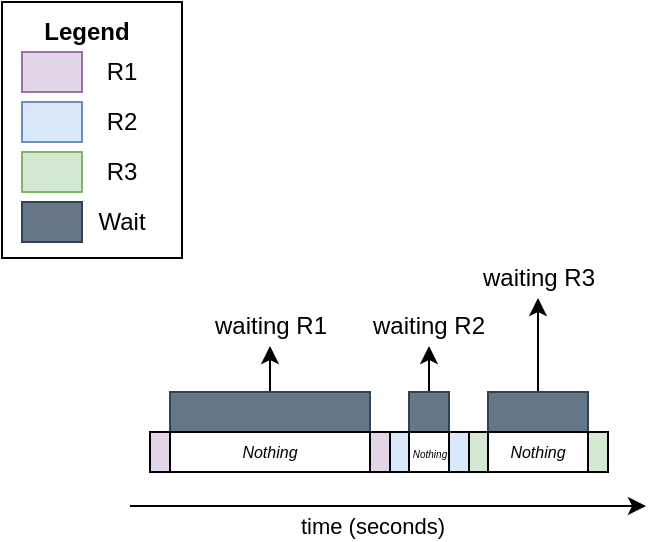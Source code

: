 <mxfile>
    <diagram id="R5Pnvn7JVJgR0JoYsQ4H" name="HttpSync">
        <mxGraphModel dx="698" dy="363" grid="0" gridSize="10" guides="1" tooltips="1" connect="1" arrows="1" fold="1" page="1" pageScale="1" pageWidth="850" pageHeight="1100" math="0" shadow="0">
            <root>
                <mxCell id="0"/>
                <mxCell id="1" parent="0"/>
                <mxCell id="2" value="" style="endArrow=classic;html=1;" parent="1" edge="1">
                    <mxGeometry width="50" height="50" relative="1" as="geometry">
                        <mxPoint x="104" y="267" as="sourcePoint"/>
                        <mxPoint x="362" y="267" as="targetPoint"/>
                    </mxGeometry>
                </mxCell>
                <mxCell id="3" value="time (seconds)" style="edgeLabel;html=1;align=center;verticalAlign=middle;resizable=0;points=[];" parent="2" vertex="1" connectable="0">
                    <mxGeometry x="-0.184" y="-2" relative="1" as="geometry">
                        <mxPoint x="15" y="8" as="offset"/>
                    </mxGeometry>
                </mxCell>
                <mxCell id="4" value="" style="rounded=0;whiteSpace=wrap;html=1;fillColor=#e1d5e7;" parent="1" vertex="1">
                    <mxGeometry x="114" y="230" width="10" height="20" as="geometry"/>
                </mxCell>
                <mxCell id="5" value="" style="rounded=0;whiteSpace=wrap;html=1;" parent="1" vertex="1">
                    <mxGeometry x="40" y="15" width="90" height="128" as="geometry"/>
                </mxCell>
                <mxCell id="6" value="" style="rounded=0;whiteSpace=wrap;html=1;fillColor=#e1d5e7;strokeColor=#9673a6;" parent="1" vertex="1">
                    <mxGeometry x="50" y="40" width="30" height="20" as="geometry"/>
                </mxCell>
                <mxCell id="11" value="R1" style="text;html=1;strokeColor=none;fillColor=none;align=center;verticalAlign=middle;whiteSpace=wrap;rounded=0;" parent="1" vertex="1">
                    <mxGeometry x="80" y="40" width="40" height="20" as="geometry"/>
                </mxCell>
                <mxCell id="12" value="" style="rounded=0;whiteSpace=wrap;html=1;fillColor=#dae8fc;strokeColor=#6c8ebf;" parent="1" vertex="1">
                    <mxGeometry x="50" y="65" width="30" height="20" as="geometry"/>
                </mxCell>
                <mxCell id="13" value="R2" style="text;html=1;strokeColor=none;fillColor=none;align=center;verticalAlign=middle;whiteSpace=wrap;rounded=0;" parent="1" vertex="1">
                    <mxGeometry x="80" y="65" width="40" height="20" as="geometry"/>
                </mxCell>
                <mxCell id="14" value="" style="rounded=0;whiteSpace=wrap;html=1;fillColor=#d5e8d4;strokeColor=#82b366;" parent="1" vertex="1">
                    <mxGeometry x="50" y="90" width="30" height="20" as="geometry"/>
                </mxCell>
                <mxCell id="15" value="R3" style="text;html=1;strokeColor=none;fillColor=none;align=center;verticalAlign=middle;whiteSpace=wrap;rounded=0;" parent="1" vertex="1">
                    <mxGeometry x="80" y="90" width="40" height="20" as="geometry"/>
                </mxCell>
                <mxCell id="17" value="" style="rounded=0;whiteSpace=wrap;html=1;fillColor=#647687;strokeColor=#314354;fontColor=#ffffff;" parent="1" vertex="1">
                    <mxGeometry x="50" y="115" width="30" height="20" as="geometry"/>
                </mxCell>
                <mxCell id="18" value="Wait" style="text;html=1;strokeColor=none;fillColor=none;align=center;verticalAlign=middle;whiteSpace=wrap;rounded=0;" parent="1" vertex="1">
                    <mxGeometry x="80" y="115" width="40" height="20" as="geometry"/>
                </mxCell>
                <mxCell id="31" style="edgeStyle=orthogonalEdgeStyle;rounded=0;orthogonalLoop=1;jettySize=auto;html=1;entryX=0.5;entryY=1;entryDx=0;entryDy=0;" parent="1" source="19" target="28" edge="1">
                    <mxGeometry relative="1" as="geometry"/>
                </mxCell>
                <mxCell id="19" value="" style="rounded=0;whiteSpace=wrap;html=1;fillColor=#647687;fontColor=#ffffff;strokeColor=#314354;" parent="1" vertex="1">
                    <mxGeometry x="124" y="210" width="100" height="20" as="geometry"/>
                </mxCell>
                <mxCell id="20" value="" style="rounded=0;whiteSpace=wrap;html=1;fillColor=#e1d5e7;" parent="1" vertex="1">
                    <mxGeometry x="224" y="230" width="10" height="20" as="geometry"/>
                </mxCell>
                <mxCell id="21" value="" style="rounded=0;whiteSpace=wrap;html=1;fillColor=#dae8fc;" parent="1" vertex="1">
                    <mxGeometry x="234" y="230" width="10" height="20" as="geometry"/>
                </mxCell>
                <mxCell id="32" style="edgeStyle=orthogonalEdgeStyle;rounded=0;orthogonalLoop=1;jettySize=auto;html=1;entryX=0.5;entryY=1;entryDx=0;entryDy=0;" parent="1" source="22" target="29" edge="1">
                    <mxGeometry relative="1" as="geometry"/>
                </mxCell>
                <mxCell id="22" value="" style="rounded=0;whiteSpace=wrap;html=1;fillColor=#647687;fontColor=#ffffff;strokeColor=#314354;" parent="1" vertex="1">
                    <mxGeometry x="243.5" y="210" width="20" height="20" as="geometry"/>
                </mxCell>
                <mxCell id="33" style="edgeStyle=orthogonalEdgeStyle;rounded=0;orthogonalLoop=1;jettySize=auto;html=1;entryX=0.5;entryY=1;entryDx=0;entryDy=0;" parent="1" source="24" target="30" edge="1">
                    <mxGeometry relative="1" as="geometry"/>
                </mxCell>
                <mxCell id="24" value="" style="rounded=0;whiteSpace=wrap;html=1;fillColor=#647687;fontColor=#ffffff;strokeColor=#314354;" parent="1" vertex="1">
                    <mxGeometry x="283" y="210" width="50" height="20" as="geometry"/>
                </mxCell>
                <mxCell id="25" value="" style="rounded=0;whiteSpace=wrap;html=1;fillColor=#dae8fc;" parent="1" vertex="1">
                    <mxGeometry x="263.5" y="230" width="10" height="20" as="geometry"/>
                </mxCell>
                <mxCell id="26" value="" style="rounded=0;whiteSpace=wrap;html=1;fillColor=#d5e8d4;" parent="1" vertex="1">
                    <mxGeometry x="273.5" y="230" width="10" height="20" as="geometry"/>
                </mxCell>
                <mxCell id="27" value="" style="rounded=0;whiteSpace=wrap;html=1;fillColor=#d5e8d4;" parent="1" vertex="1">
                    <mxGeometry x="333" y="230" width="10" height="20" as="geometry"/>
                </mxCell>
                <mxCell id="28" value="waiting R1" style="text;html=1;strokeColor=none;fillColor=none;align=center;verticalAlign=middle;whiteSpace=wrap;rounded=0;" parent="1" vertex="1">
                    <mxGeometry x="141.5" y="167" width="65" height="20" as="geometry"/>
                </mxCell>
                <mxCell id="29" value="waiting R2" style="text;html=1;strokeColor=none;fillColor=none;align=center;verticalAlign=middle;whiteSpace=wrap;rounded=0;" parent="1" vertex="1">
                    <mxGeometry x="221" y="167" width="65" height="20" as="geometry"/>
                </mxCell>
                <mxCell id="30" value="waiting R3" style="text;html=1;strokeColor=none;fillColor=none;align=center;verticalAlign=middle;whiteSpace=wrap;rounded=0;" parent="1" vertex="1">
                    <mxGeometry x="275.5" y="143" width="65" height="20" as="geometry"/>
                </mxCell>
                <mxCell id="34" value="&lt;b&gt;Legend&lt;/b&gt;" style="text;html=1;strokeColor=none;fillColor=none;align=center;verticalAlign=middle;whiteSpace=wrap;rounded=0;" parent="1" vertex="1">
                    <mxGeometry x="50" y="20" width="65" height="20" as="geometry"/>
                </mxCell>
                <mxCell id="lJso728PyXMVdRfDYrXu-34" value="&lt;i style=&quot;font-size: 8px;&quot;&gt;Nothing&lt;/i&gt;" style="rounded=0;whiteSpace=wrap;html=1;strokeColor=#000000;align=center;fontSize=8;" parent="1" vertex="1">
                    <mxGeometry x="124" y="230" width="100" height="20" as="geometry"/>
                </mxCell>
                <mxCell id="lJso728PyXMVdRfDYrXu-35" value="&lt;i&gt;&lt;font style=&quot;font-size: 5px&quot;&gt;Nothing&lt;/font&gt;&lt;/i&gt;" style="rounded=0;whiteSpace=wrap;html=1;strokeColor=#000000;align=center;fontSize=8;" parent="1" vertex="1">
                    <mxGeometry x="243.5" y="230" width="20" height="20" as="geometry"/>
                </mxCell>
                <mxCell id="lJso728PyXMVdRfDYrXu-36" value="&lt;i style=&quot;font-size: 8px;&quot;&gt;Nothing&lt;/i&gt;" style="rounded=0;whiteSpace=wrap;html=1;strokeColor=#000000;align=center;fontSize=8;" parent="1" vertex="1">
                    <mxGeometry x="283" y="230" width="50" height="20" as="geometry"/>
                </mxCell>
            </root>
        </mxGraphModel>
    </diagram>
    <diagram name="HttpAsync" id="dd3H1sv4si_ocq5xEkjA">
        <mxGraphModel dx="698" dy="363" grid="0" gridSize="10" guides="1" tooltips="1" connect="1" arrows="1" fold="1" page="1" pageScale="1" pageWidth="850" pageHeight="1100" math="0" shadow="0">
            <root>
                <mxCell id="TjX_MduYWYXl7zdBqpjI-0"/>
                <mxCell id="TjX_MduYWYXl7zdBqpjI-1" parent="TjX_MduYWYXl7zdBqpjI-0"/>
                <mxCell id="TjX_MduYWYXl7zdBqpjI-5" value="" style="rounded=0;whiteSpace=wrap;html=1;" parent="TjX_MduYWYXl7zdBqpjI-1" vertex="1">
                    <mxGeometry x="40" y="15" width="90" height="128" as="geometry"/>
                </mxCell>
                <mxCell id="TjX_MduYWYXl7zdBqpjI-6" value="" style="rounded=0;whiteSpace=wrap;html=1;fillColor=#e1d5e7;strokeColor=#9673a6;" parent="TjX_MduYWYXl7zdBqpjI-1" vertex="1">
                    <mxGeometry x="50" y="40" width="30" height="20" as="geometry"/>
                </mxCell>
                <mxCell id="TjX_MduYWYXl7zdBqpjI-7" value="R1" style="text;html=1;strokeColor=none;fillColor=none;align=center;verticalAlign=middle;whiteSpace=wrap;rounded=0;" parent="TjX_MduYWYXl7zdBqpjI-1" vertex="1">
                    <mxGeometry x="80" y="40" width="40" height="20" as="geometry"/>
                </mxCell>
                <mxCell id="TjX_MduYWYXl7zdBqpjI-8" value="" style="rounded=0;whiteSpace=wrap;html=1;fillColor=#dae8fc;strokeColor=#6c8ebf;" parent="TjX_MduYWYXl7zdBqpjI-1" vertex="1">
                    <mxGeometry x="50" y="65" width="30" height="20" as="geometry"/>
                </mxCell>
                <mxCell id="TjX_MduYWYXl7zdBqpjI-9" value="R2" style="text;html=1;strokeColor=none;fillColor=none;align=center;verticalAlign=middle;whiteSpace=wrap;rounded=0;" parent="TjX_MduYWYXl7zdBqpjI-1" vertex="1">
                    <mxGeometry x="80" y="65" width="40" height="20" as="geometry"/>
                </mxCell>
                <mxCell id="TjX_MduYWYXl7zdBqpjI-10" value="" style="rounded=0;whiteSpace=wrap;html=1;fillColor=#d5e8d4;strokeColor=#82b366;" parent="TjX_MduYWYXl7zdBqpjI-1" vertex="1">
                    <mxGeometry x="50" y="90" width="30" height="20" as="geometry"/>
                </mxCell>
                <mxCell id="TjX_MduYWYXl7zdBqpjI-11" value="R3" style="text;html=1;strokeColor=none;fillColor=none;align=center;verticalAlign=middle;whiteSpace=wrap;rounded=0;" parent="TjX_MduYWYXl7zdBqpjI-1" vertex="1">
                    <mxGeometry x="80" y="90" width="40" height="20" as="geometry"/>
                </mxCell>
                <mxCell id="TjX_MduYWYXl7zdBqpjI-12" value="" style="rounded=0;whiteSpace=wrap;html=1;fillColor=#647687;strokeColor=#314354;fontColor=#ffffff;" parent="TjX_MduYWYXl7zdBqpjI-1" vertex="1">
                    <mxGeometry x="50" y="115" width="30" height="20" as="geometry"/>
                </mxCell>
                <mxCell id="TjX_MduYWYXl7zdBqpjI-13" value="Wait" style="text;html=1;strokeColor=none;fillColor=none;align=center;verticalAlign=middle;whiteSpace=wrap;rounded=0;" parent="TjX_MduYWYXl7zdBqpjI-1" vertex="1">
                    <mxGeometry x="80" y="115" width="40" height="20" as="geometry"/>
                </mxCell>
                <mxCell id="TjX_MduYWYXl7zdBqpjI-28" value="&lt;b&gt;Legend&lt;/b&gt;" style="text;html=1;strokeColor=none;fillColor=none;align=center;verticalAlign=middle;whiteSpace=wrap;rounded=0;" parent="TjX_MduYWYXl7zdBqpjI-1" vertex="1">
                    <mxGeometry x="50" y="20" width="65" height="20" as="geometry"/>
                </mxCell>
                <mxCell id="oUYByNItfgu7oh0WLCte-0" value="" style="endArrow=classic;html=1;" parent="TjX_MduYWYXl7zdBqpjI-1" edge="1">
                    <mxGeometry width="50" height="50" relative="1" as="geometry">
                        <mxPoint x="108" y="247" as="sourcePoint"/>
                        <mxPoint x="260" y="247" as="targetPoint"/>
                    </mxGeometry>
                </mxCell>
                <mxCell id="oUYByNItfgu7oh0WLCte-1" value="time (seconds)" style="edgeLabel;html=1;align=center;verticalAlign=middle;resizable=0;points=[];" parent="oUYByNItfgu7oh0WLCte-0" vertex="1" connectable="0">
                    <mxGeometry x="-0.184" y="-2" relative="1" as="geometry">
                        <mxPoint x="15" y="8" as="offset"/>
                    </mxGeometry>
                </mxCell>
                <mxCell id="oUYByNItfgu7oh0WLCte-2" value="" style="rounded=0;whiteSpace=wrap;html=1;fillColor=#e1d5e7;" parent="TjX_MduYWYXl7zdBqpjI-1" vertex="1">
                    <mxGeometry x="118" y="210" width="10" height="20" as="geometry"/>
                </mxCell>
                <mxCell id="oUYByNItfgu7oh0WLCte-3" style="edgeStyle=orthogonalEdgeStyle;rounded=0;orthogonalLoop=1;jettySize=auto;html=1;entryX=0;entryY=0.5;entryDx=0;entryDy=0;exitX=1;exitY=0.5;exitDx=0;exitDy=0;" parent="TjX_MduYWYXl7zdBqpjI-1" source="oUYByNItfgu7oh0WLCte-4" target="oUYByNItfgu7oh0WLCte-14" edge="1">
                    <mxGeometry relative="1" as="geometry"/>
                </mxCell>
                <mxCell id="oUYByNItfgu7oh0WLCte-4" value="" style="rounded=0;whiteSpace=wrap;html=1;fillColor=#647687;fontColor=#ffffff;strokeColor=#314354;" parent="TjX_MduYWYXl7zdBqpjI-1" vertex="1">
                    <mxGeometry x="128" y="190" width="100" height="20" as="geometry"/>
                </mxCell>
                <mxCell id="oUYByNItfgu7oh0WLCte-5" value="" style="rounded=0;whiteSpace=wrap;html=1;fillColor=#e1d5e7;" parent="TjX_MduYWYXl7zdBqpjI-1" vertex="1">
                    <mxGeometry x="228" y="210" width="10" height="20" as="geometry"/>
                </mxCell>
                <mxCell id="oUYByNItfgu7oh0WLCte-6" value="" style="rounded=0;whiteSpace=wrap;html=1;fillColor=#dae8fc;" parent="TjX_MduYWYXl7zdBqpjI-1" vertex="1">
                    <mxGeometry x="128" y="210" width="10" height="20" as="geometry"/>
                </mxCell>
                <mxCell id="oUYByNItfgu7oh0WLCte-7" style="edgeStyle=orthogonalEdgeStyle;rounded=0;orthogonalLoop=1;jettySize=auto;html=1;entryX=0;entryY=0.5;entryDx=0;entryDy=0;" parent="TjX_MduYWYXl7zdBqpjI-1" source="oUYByNItfgu7oh0WLCte-8" target="oUYByNItfgu7oh0WLCte-15" edge="1">
                    <mxGeometry relative="1" as="geometry"/>
                </mxCell>
                <mxCell id="oUYByNItfgu7oh0WLCte-8" value="" style="rounded=0;whiteSpace=wrap;html=1;fillColor=#647687;fontColor=#ffffff;strokeColor=#314354;" parent="TjX_MduYWYXl7zdBqpjI-1" vertex="1">
                    <mxGeometry x="141" y="170" width="20" height="20" as="geometry"/>
                </mxCell>
                <mxCell id="oUYByNItfgu7oh0WLCte-9" style="edgeStyle=orthogonalEdgeStyle;rounded=0;orthogonalLoop=1;jettySize=auto;html=1;entryX=0;entryY=0.5;entryDx=0;entryDy=0;" parent="TjX_MduYWYXl7zdBqpjI-1" source="oUYByNItfgu7oh0WLCte-10" target="oUYByNItfgu7oh0WLCte-16" edge="1">
                    <mxGeometry relative="1" as="geometry"/>
                </mxCell>
                <mxCell id="oUYByNItfgu7oh0WLCte-10" value="" style="rounded=0;whiteSpace=wrap;html=1;fillColor=#647687;fontColor=#ffffff;strokeColor=#314354;" parent="TjX_MduYWYXl7zdBqpjI-1" vertex="1">
                    <mxGeometry x="148" y="150" width="50" height="20" as="geometry"/>
                </mxCell>
                <mxCell id="oUYByNItfgu7oh0WLCte-11" value="" style="rounded=0;whiteSpace=wrap;html=1;fillColor=#dae8fc;" parent="TjX_MduYWYXl7zdBqpjI-1" vertex="1">
                    <mxGeometry x="168" y="210" width="10" height="20" as="geometry"/>
                </mxCell>
                <mxCell id="oUYByNItfgu7oh0WLCte-12" value="" style="rounded=0;whiteSpace=wrap;html=1;fillColor=#d5e8d4;" parent="TjX_MduYWYXl7zdBqpjI-1" vertex="1">
                    <mxGeometry x="138" y="210" width="10" height="20" as="geometry"/>
                </mxCell>
                <mxCell id="oUYByNItfgu7oh0WLCte-13" value="" style="rounded=0;whiteSpace=wrap;html=1;fillColor=#d5e8d4;" parent="TjX_MduYWYXl7zdBqpjI-1" vertex="1">
                    <mxGeometry x="198" y="210" width="10" height="20" as="geometry"/>
                </mxCell>
                <mxCell id="oUYByNItfgu7oh0WLCte-14" value="waiting R1" style="text;html=1;strokeColor=none;fillColor=none;align=center;verticalAlign=middle;whiteSpace=wrap;rounded=0;" parent="TjX_MduYWYXl7zdBqpjI-1" vertex="1">
                    <mxGeometry x="287" y="190" width="65" height="20" as="geometry"/>
                </mxCell>
                <mxCell id="oUYByNItfgu7oh0WLCte-15" value="waiting R2" style="text;html=1;strokeColor=none;fillColor=none;align=center;verticalAlign=middle;whiteSpace=wrap;rounded=0;" parent="TjX_MduYWYXl7zdBqpjI-1" vertex="1">
                    <mxGeometry x="287" y="170" width="65" height="20" as="geometry"/>
                </mxCell>
                <mxCell id="oUYByNItfgu7oh0WLCte-16" value="waiting R3" style="text;html=1;strokeColor=none;fillColor=none;align=center;verticalAlign=middle;whiteSpace=wrap;rounded=0;" parent="TjX_MduYWYXl7zdBqpjI-1" vertex="1">
                    <mxGeometry x="287" y="150" width="65" height="20" as="geometry"/>
                </mxCell>
                <mxCell id="oUYByNItfgu7oh0WLCte-18" value="&lt;i&gt;&lt;font style=&quot;font-size: 5px&quot;&gt;Nothing&lt;/font&gt;&lt;/i&gt;" style="rounded=0;whiteSpace=wrap;html=1;strokeColor=#000000;align=center;fontSize=8;" parent="TjX_MduYWYXl7zdBqpjI-1" vertex="1">
                    <mxGeometry x="148" y="210" width="20" height="20" as="geometry"/>
                </mxCell>
                <mxCell id="b8tB5N2PraJOtb_QhcnW-5" value="&lt;i&gt;&lt;font style=&quot;font-size: 5px&quot;&gt;Nothing&lt;/font&gt;&lt;/i&gt;" style="rounded=0;whiteSpace=wrap;html=1;strokeColor=#000000;align=center;fontSize=8;" parent="TjX_MduYWYXl7zdBqpjI-1" vertex="1">
                    <mxGeometry x="178" y="210" width="20" height="20" as="geometry"/>
                </mxCell>
                <mxCell id="00yEARtn9fL40gI64DA2-0" value="&lt;i&gt;&lt;font style=&quot;font-size: 5px&quot;&gt;Nothing&lt;/font&gt;&lt;/i&gt;" style="rounded=0;whiteSpace=wrap;html=1;strokeColor=#000000;align=center;fontSize=8;" parent="TjX_MduYWYXl7zdBqpjI-1" vertex="1">
                    <mxGeometry x="208" y="210" width="20" height="20" as="geometry"/>
                </mxCell>
            </root>
        </mxGraphModel>
    </diagram>
</mxfile>
